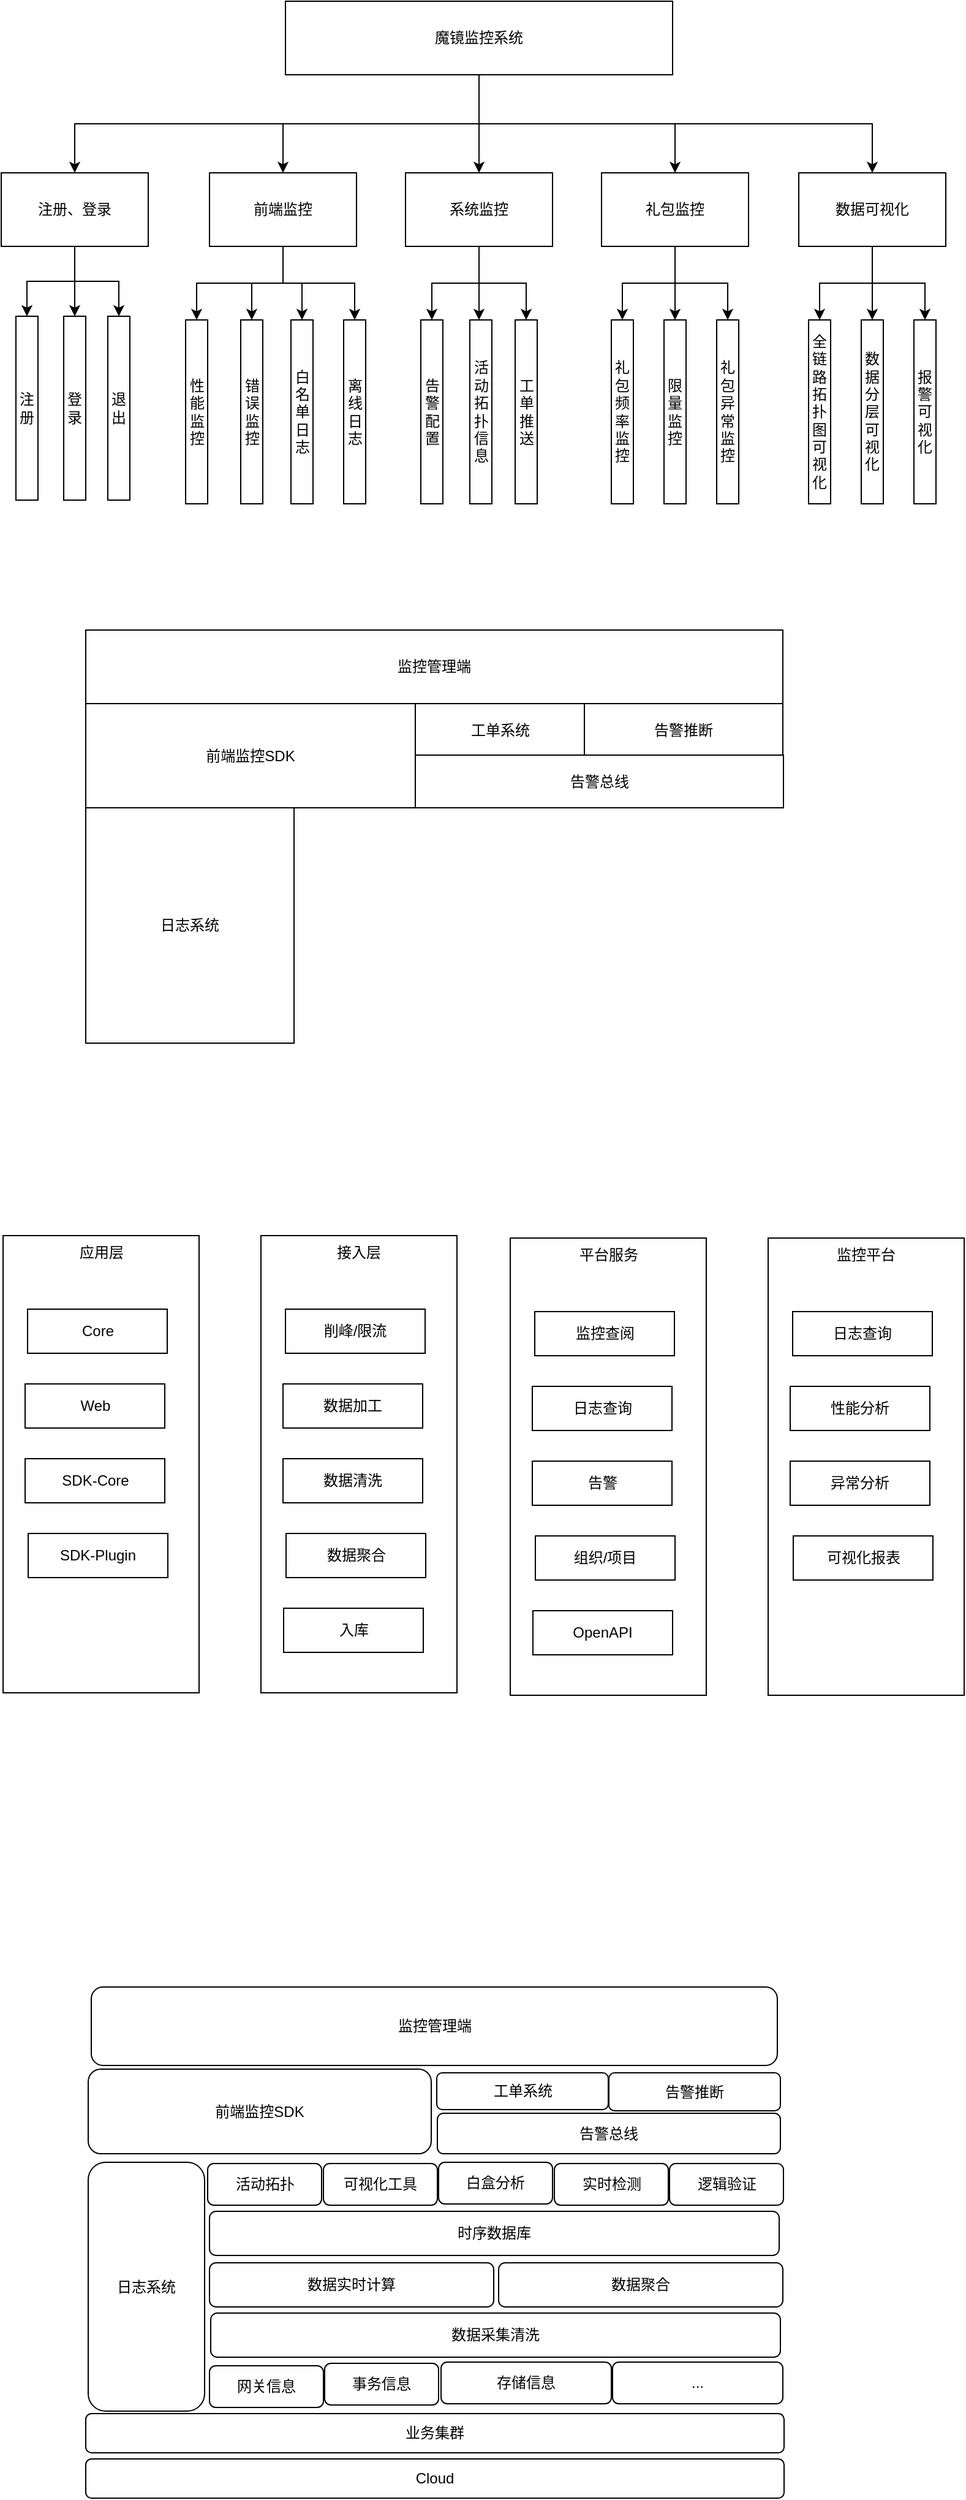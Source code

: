 <mxfile version="20.0.4" type="github">
  <diagram id="ojnK0p3J3MTXAop_F5v3" name="Page-1">
    <mxGraphModel dx="1422" dy="738" grid="0" gridSize="10" guides="1" tooltips="1" connect="0" arrows="1" fold="1" page="1" pageScale="1" pageWidth="827" pageHeight="1169" math="0" shadow="0">
      <root>
        <mxCell id="0" />
        <mxCell id="1" parent="0" />
        <mxCell id="l_XuRvR61M2AbJogMl1h-1" value="魔镜监控系统" style="rounded=0;whiteSpace=wrap;html=1;" parent="1" vertex="1">
          <mxGeometry x="264" y="207" width="316" height="60" as="geometry" />
        </mxCell>
        <mxCell id="l_XuRvR61M2AbJogMl1h-2" value="注册、登录" style="rounded=0;whiteSpace=wrap;html=1;" parent="1" vertex="1">
          <mxGeometry x="32" y="347" width="120" height="60" as="geometry" />
        </mxCell>
        <mxCell id="0k4BuSOVnENNucScM7A2-1" value="前端监控" style="rounded=0;whiteSpace=wrap;html=1;" parent="1" vertex="1">
          <mxGeometry x="202" y="347" width="120" height="60" as="geometry" />
        </mxCell>
        <mxCell id="0k4BuSOVnENNucScM7A2-8" value="" style="edgeStyle=elbowEdgeStyle;elbow=vertical;endArrow=classic;html=1;rounded=0;entryX=0.5;entryY=0;entryDx=0;entryDy=0;exitX=0.5;exitY=1;exitDx=0;exitDy=0;" parent="1" source="l_XuRvR61M2AbJogMl1h-1" target="l_XuRvR61M2AbJogMl1h-2" edge="1">
          <mxGeometry width="50" height="50" relative="1" as="geometry">
            <mxPoint x="326" y="266" as="sourcePoint" />
            <mxPoint x="273" y="517" as="targetPoint" />
          </mxGeometry>
        </mxCell>
        <mxCell id="0k4BuSOVnENNucScM7A2-9" value="系统监控" style="rounded=0;whiteSpace=wrap;html=1;" parent="1" vertex="1">
          <mxGeometry x="362" y="347" width="120" height="60" as="geometry" />
        </mxCell>
        <mxCell id="0k4BuSOVnENNucScM7A2-10" value="礼包监控" style="rounded=0;whiteSpace=wrap;html=1;" parent="1" vertex="1">
          <mxGeometry x="522" y="347" width="120" height="60" as="geometry" />
        </mxCell>
        <mxCell id="0k4BuSOVnENNucScM7A2-15" value="&lt;div style=&quot;font-size: 12px;&quot;&gt;白名单日志&lt;br style=&quot;font-size: 12px;&quot;&gt;&lt;/div&gt;" style="rounded=0;whiteSpace=wrap;html=1;verticalAlign=middle;horizontal=1;textDirection=rtl;align=center;fontSize=12;labelBackgroundColor=none;labelBorderColor=none;shadow=0;fontFamily=Helvetica;labelPosition=center;verticalLabelPosition=middle;" parent="1" vertex="1">
          <mxGeometry x="268.5" y="467" width="18" height="150" as="geometry" />
        </mxCell>
        <mxCell id="0k4BuSOVnENNucScM7A2-16" value="" style="edgeStyle=elbowEdgeStyle;elbow=vertical;endArrow=classic;html=1;exitX=0.5;exitY=1;exitDx=0;exitDy=0;entryX=0.5;entryY=0;entryDx=0;entryDy=0;rounded=0;" parent="1" source="0k4BuSOVnENNucScM7A2-1" target="0k4BuSOVnENNucScM7A2-15" edge="1">
          <mxGeometry width="50" height="50" relative="1" as="geometry">
            <mxPoint x="263" y="717" as="sourcePoint" />
            <mxPoint x="313" y="667" as="targetPoint" />
            <Array as="points">
              <mxPoint x="273" y="437" />
            </Array>
          </mxGeometry>
        </mxCell>
        <mxCell id="0k4BuSOVnENNucScM7A2-19" value="" style="edgeStyle=elbowEdgeStyle;elbow=vertical;endArrow=classic;html=1;rounded=0;" parent="1" source="0k4BuSOVnENNucScM7A2-1" target="0k4BuSOVnENNucScM7A2-27" edge="1">
          <mxGeometry width="50" height="50" relative="1" as="geometry">
            <mxPoint x="373" y="667" as="sourcePoint" />
            <mxPoint x="191" y="467" as="targetPoint" />
          </mxGeometry>
        </mxCell>
        <mxCell id="0k4BuSOVnENNucScM7A2-20" value="" style="edgeStyle=elbowEdgeStyle;elbow=vertical;endArrow=classic;html=1;rounded=0;" parent="1" source="0k4BuSOVnENNucScM7A2-1" target="0k4BuSOVnENNucScM7A2-26" edge="1">
          <mxGeometry width="50" height="50" relative="1" as="geometry">
            <mxPoint x="473" y="477" as="sourcePoint" />
            <mxPoint x="321" y="467" as="targetPoint" />
          </mxGeometry>
        </mxCell>
        <mxCell id="0k4BuSOVnENNucScM7A2-21" value="" style="edgeStyle=elbowEdgeStyle;elbow=vertical;endArrow=classic;html=1;rounded=0;" parent="1" source="0k4BuSOVnENNucScM7A2-1" target="0k4BuSOVnENNucScM7A2-30" edge="1">
          <mxGeometry width="50" height="50" relative="1" as="geometry">
            <mxPoint x="193" y="677" as="sourcePoint" />
            <mxPoint x="451" y="467" as="targetPoint" />
          </mxGeometry>
        </mxCell>
        <mxCell id="0k4BuSOVnENNucScM7A2-22" value="" style="edgeStyle=elbowEdgeStyle;elbow=vertical;endArrow=classic;html=1;rounded=0;" parent="1" source="l_XuRvR61M2AbJogMl1h-1" target="0k4BuSOVnENNucScM7A2-1" edge="1">
          <mxGeometry width="50" height="50" relative="1" as="geometry">
            <mxPoint x="153" y="657" as="sourcePoint" />
            <mxPoint x="203" y="607" as="targetPoint" />
          </mxGeometry>
        </mxCell>
        <mxCell id="0k4BuSOVnENNucScM7A2-23" value="" style="edgeStyle=elbowEdgeStyle;elbow=vertical;endArrow=classic;html=1;rounded=0;" parent="1" source="l_XuRvR61M2AbJogMl1h-1" target="0k4BuSOVnENNucScM7A2-9" edge="1">
          <mxGeometry width="50" height="50" relative="1" as="geometry">
            <mxPoint x="203" y="647" as="sourcePoint" />
            <mxPoint x="253" y="597" as="targetPoint" />
          </mxGeometry>
        </mxCell>
        <mxCell id="0k4BuSOVnENNucScM7A2-24" value="" style="edgeStyle=elbowEdgeStyle;elbow=vertical;endArrow=classic;html=1;rounded=0;" parent="1" source="l_XuRvR61M2AbJogMl1h-1" target="0k4BuSOVnENNucScM7A2-10" edge="1">
          <mxGeometry width="50" height="50" relative="1" as="geometry">
            <mxPoint x="213" y="677" as="sourcePoint" />
            <mxPoint x="263" y="627" as="targetPoint" />
          </mxGeometry>
        </mxCell>
        <mxCell id="0k4BuSOVnENNucScM7A2-26" value="&lt;div style=&quot;font-size: 12px;&quot;&gt;性能监控&lt;br style=&quot;font-size: 12px;&quot;&gt;&lt;/div&gt;" style="rounded=0;whiteSpace=wrap;html=1;verticalAlign=middle;horizontal=1;textDirection=rtl;align=center;fontSize=12;labelBackgroundColor=none;labelBorderColor=none;shadow=0;fontFamily=Helvetica;labelPosition=center;verticalLabelPosition=middle;" parent="1" vertex="1">
          <mxGeometry x="182.5" y="467" width="18" height="150" as="geometry" />
        </mxCell>
        <mxCell id="0k4BuSOVnENNucScM7A2-27" value="&lt;div style=&quot;font-size: 12px;&quot;&gt;&lt;span style=&quot;font-size: 12px;&quot;&gt;错误监控&lt;/span&gt;&lt;br style=&quot;font-size: 12px;&quot;&gt;&lt;/div&gt;" style="rounded=0;whiteSpace=wrap;html=1;verticalAlign=middle;horizontal=1;textDirection=rtl;align=center;fontSize=12;labelBackgroundColor=none;labelBorderColor=none;shadow=0;fontFamily=Helvetica;labelPosition=center;verticalLabelPosition=middle;" parent="1" vertex="1">
          <mxGeometry x="227.5" y="467" width="18" height="150" as="geometry" />
        </mxCell>
        <mxCell id="0k4BuSOVnENNucScM7A2-30" value="&lt;div style=&quot;font-size: 12px;&quot;&gt;离线日志&lt;br style=&quot;font-size: 12px;&quot;&gt;&lt;/div&gt;" style="rounded=0;whiteSpace=wrap;html=1;verticalAlign=middle;horizontal=1;textDirection=rtl;align=center;fontSize=12;labelBackgroundColor=none;labelBorderColor=none;shadow=0;fontFamily=Helvetica;labelPosition=center;verticalLabelPosition=middle;" parent="1" vertex="1">
          <mxGeometry x="311.5" y="467" width="18" height="150" as="geometry" />
        </mxCell>
        <mxCell id="0k4BuSOVnENNucScM7A2-40" value="&lt;div style=&quot;font-size: 12px;&quot;&gt;工单推送&lt;/div&gt;" style="rounded=0;whiteSpace=wrap;html=1;verticalAlign=middle;horizontal=1;textDirection=rtl;align=center;fontSize=12;labelBackgroundColor=none;labelBorderColor=none;shadow=0;fontFamily=Helvetica;labelPosition=center;verticalLabelPosition=middle;" parent="1" vertex="1">
          <mxGeometry x="451.5" y="467" width="18" height="150" as="geometry" />
        </mxCell>
        <mxCell id="0k4BuSOVnENNucScM7A2-41" value="&lt;div style=&quot;font-size: 12px;&quot;&gt;告警配置&lt;br style=&quot;font-size: 12px;&quot;&gt;&lt;/div&gt;" style="rounded=0;whiteSpace=wrap;html=1;verticalAlign=middle;horizontal=1;textDirection=rtl;align=center;fontSize=12;labelBackgroundColor=none;labelBorderColor=none;shadow=0;fontFamily=Helvetica;labelPosition=center;verticalLabelPosition=middle;" parent="1" vertex="1">
          <mxGeometry x="374.5" y="467" width="18" height="150" as="geometry" />
        </mxCell>
        <mxCell id="0k4BuSOVnENNucScM7A2-42" value="&lt;div style=&quot;font-size: 12px;&quot;&gt;&lt;span style=&quot;font-size: 12px;&quot;&gt;活动拓扑信息&lt;/span&gt;&lt;br style=&quot;font-size: 12px;&quot;&gt;&lt;/div&gt;" style="rounded=0;whiteSpace=wrap;html=1;verticalAlign=middle;horizontal=1;textDirection=rtl;align=center;fontSize=12;labelBackgroundColor=none;labelBorderColor=none;shadow=0;fontFamily=Helvetica;labelPosition=center;verticalLabelPosition=middle;" parent="1" vertex="1">
          <mxGeometry x="414.5" y="467" width="18" height="150" as="geometry" />
        </mxCell>
        <mxCell id="0k4BuSOVnENNucScM7A2-47" value="" style="edgeStyle=elbowEdgeStyle;elbow=vertical;endArrow=classic;html=1;rounded=0;sketch=0;" parent="1" source="0k4BuSOVnENNucScM7A2-9" target="0k4BuSOVnENNucScM7A2-41" edge="1">
          <mxGeometry width="50" height="50" relative="1" as="geometry">
            <mxPoint x="33" y="667" as="sourcePoint" />
            <mxPoint x="83" y="617" as="targetPoint" />
          </mxGeometry>
        </mxCell>
        <mxCell id="0k4BuSOVnENNucScM7A2-48" value="" style="edgeStyle=elbowEdgeStyle;elbow=vertical;endArrow=classic;html=1;rounded=0;sketch=0;" parent="1" source="0k4BuSOVnENNucScM7A2-9" target="0k4BuSOVnENNucScM7A2-42" edge="1">
          <mxGeometry width="50" height="50" relative="1" as="geometry">
            <mxPoint x="133" y="747" as="sourcePoint" />
            <mxPoint x="183" y="697" as="targetPoint" />
            <Array as="points">
              <mxPoint x="416" y="467" />
            </Array>
          </mxGeometry>
        </mxCell>
        <mxCell id="0k4BuSOVnENNucScM7A2-49" value="" style="edgeStyle=elbowEdgeStyle;elbow=vertical;endArrow=classic;html=1;rounded=0;sketch=0;" parent="1" source="0k4BuSOVnENNucScM7A2-9" target="0k4BuSOVnENNucScM7A2-40" edge="1">
          <mxGeometry width="50" height="50" relative="1" as="geometry">
            <mxPoint x="73" y="707" as="sourcePoint" />
            <mxPoint x="123" y="657" as="targetPoint" />
          </mxGeometry>
        </mxCell>
        <mxCell id="0k4BuSOVnENNucScM7A2-51" value="&lt;div style=&quot;font-size: 12px;&quot;&gt;礼包异常监控&lt;/div&gt;" style="rounded=0;whiteSpace=wrap;html=1;verticalAlign=middle;horizontal=1;textDirection=rtl;align=center;fontSize=12;labelBackgroundColor=none;labelBorderColor=none;shadow=0;fontFamily=Helvetica;labelPosition=center;verticalLabelPosition=middle;" parent="1" vertex="1">
          <mxGeometry x="616" y="467" width="18" height="150" as="geometry" />
        </mxCell>
        <mxCell id="0k4BuSOVnENNucScM7A2-52" value="&lt;div style=&quot;font-size: 12px;&quot;&gt;礼包频率监控&lt;br style=&quot;font-size: 12px;&quot;&gt;&lt;/div&gt;" style="rounded=0;whiteSpace=wrap;html=1;verticalAlign=middle;horizontal=1;textDirection=rtl;align=center;fontSize=12;labelBackgroundColor=none;labelBorderColor=none;shadow=0;fontFamily=Helvetica;labelPosition=center;verticalLabelPosition=middle;" parent="1" vertex="1">
          <mxGeometry x="530" y="467" width="18" height="150" as="geometry" />
        </mxCell>
        <mxCell id="0k4BuSOVnENNucScM7A2-53" value="&lt;div style=&quot;font-size: 12px;&quot;&gt;&lt;span style=&quot;font-size: 12px;&quot;&gt;限量监控&lt;/span&gt;&lt;br style=&quot;font-size: 12px;&quot;&gt;&lt;/div&gt;" style="rounded=0;whiteSpace=wrap;html=1;verticalAlign=middle;horizontal=1;textDirection=rtl;align=center;fontSize=12;labelBackgroundColor=none;labelBorderColor=none;shadow=0;fontFamily=Helvetica;labelPosition=center;verticalLabelPosition=middle;" parent="1" vertex="1">
          <mxGeometry x="573" y="467" width="18" height="150" as="geometry" />
        </mxCell>
        <mxCell id="0k4BuSOVnENNucScM7A2-54" value="" style="edgeStyle=elbowEdgeStyle;elbow=vertical;endArrow=classic;html=1;rounded=0;sketch=0;" parent="1" source="0k4BuSOVnENNucScM7A2-10" target="0k4BuSOVnENNucScM7A2-52" edge="1">
          <mxGeometry width="50" height="50" relative="1" as="geometry">
            <mxPoint x="33" y="647" as="sourcePoint" />
            <mxPoint x="83" y="597" as="targetPoint" />
          </mxGeometry>
        </mxCell>
        <mxCell id="0k4BuSOVnENNucScM7A2-58" value="" style="edgeStyle=elbowEdgeStyle;elbow=vertical;endArrow=classic;html=1;rounded=0;sketch=0;" parent="1" source="0k4BuSOVnENNucScM7A2-10" target="0k4BuSOVnENNucScM7A2-53" edge="1">
          <mxGeometry width="50" height="50" relative="1" as="geometry">
            <mxPoint x="-7" y="597" as="sourcePoint" />
            <mxPoint x="43" y="547" as="targetPoint" />
          </mxGeometry>
        </mxCell>
        <mxCell id="0k4BuSOVnENNucScM7A2-59" value="" style="edgeStyle=elbowEdgeStyle;elbow=vertical;endArrow=classic;html=1;rounded=0;sketch=0;" parent="1" source="0k4BuSOVnENNucScM7A2-10" target="0k4BuSOVnENNucScM7A2-51" edge="1">
          <mxGeometry width="50" height="50" relative="1" as="geometry">
            <mxPoint x="-37" y="567" as="sourcePoint" />
            <mxPoint x="13" y="517" as="targetPoint" />
          </mxGeometry>
        </mxCell>
        <mxCell id="0k4BuSOVnENNucScM7A2-61" value="&lt;div style=&quot;font-size: 12px;&quot;&gt;登录&lt;br style=&quot;font-size: 12px;&quot;&gt;&lt;/div&gt;" style="rounded=0;whiteSpace=wrap;html=1;verticalAlign=middle;horizontal=1;textDirection=rtl;align=center;fontSize=12;labelBackgroundColor=none;labelBorderColor=none;shadow=0;fontFamily=Helvetica;labelPosition=center;verticalLabelPosition=middle;" parent="1" vertex="1">
          <mxGeometry x="83" y="464" width="18" height="150" as="geometry" />
        </mxCell>
        <mxCell id="0k4BuSOVnENNucScM7A2-62" value="&lt;div style=&quot;font-size: 12px;&quot;&gt;&lt;span style=&quot;font-size: 12px;&quot;&gt;退出&lt;/span&gt;&lt;br style=&quot;font-size: 12px;&quot;&gt;&lt;/div&gt;" style="rounded=0;whiteSpace=wrap;html=1;verticalAlign=middle;horizontal=1;textDirection=rtl;align=center;fontSize=12;labelBackgroundColor=none;labelBorderColor=none;shadow=0;fontFamily=Helvetica;labelPosition=center;verticalLabelPosition=middle;" parent="1" vertex="1">
          <mxGeometry x="119" y="464" width="18" height="150" as="geometry" />
        </mxCell>
        <mxCell id="0k4BuSOVnENNucScM7A2-67" value="" style="edgeStyle=elbowEdgeStyle;elbow=vertical;endArrow=classic;html=1;rounded=0;sketch=0;" parent="1" source="l_XuRvR61M2AbJogMl1h-2" target="0k4BuSOVnENNucScM7A2-61" edge="1">
          <mxGeometry width="50" height="50" relative="1" as="geometry">
            <mxPoint x="13" y="307" as="sourcePoint" />
            <mxPoint x="63" y="257" as="targetPoint" />
          </mxGeometry>
        </mxCell>
        <mxCell id="0k4BuSOVnENNucScM7A2-68" value="" style="edgeStyle=elbowEdgeStyle;elbow=vertical;endArrow=classic;html=1;rounded=0;sketch=0;" parent="1" source="l_XuRvR61M2AbJogMl1h-2" target="0k4BuSOVnENNucScM7A2-62" edge="1">
          <mxGeometry width="50" height="50" relative="1" as="geometry">
            <mxPoint x="-47" y="327" as="sourcePoint" />
            <mxPoint x="3" y="277" as="targetPoint" />
          </mxGeometry>
        </mxCell>
        <mxCell id="fYWc9rKdTb6CDzyfWaW0-3" value="数据可视化" style="rounded=0;whiteSpace=wrap;html=1;" vertex="1" parent="1">
          <mxGeometry x="683" y="347" width="120" height="60" as="geometry" />
        </mxCell>
        <mxCell id="fYWc9rKdTb6CDzyfWaW0-4" value="" style="edgeStyle=elbowEdgeStyle;elbow=vertical;endArrow=classic;html=1;rounded=0;" edge="1" parent="1" source="l_XuRvR61M2AbJogMl1h-1" target="fYWc9rKdTb6CDzyfWaW0-3">
          <mxGeometry width="50" height="50" relative="1" as="geometry">
            <mxPoint x="213" y="677" as="sourcePoint" />
            <mxPoint x="263" y="627" as="targetPoint" />
          </mxGeometry>
        </mxCell>
        <mxCell id="fYWc9rKdTb6CDzyfWaW0-5" value="&lt;div style=&quot;font-size: 12px;&quot;&gt;报警可视化&lt;/div&gt;" style="rounded=0;whiteSpace=wrap;html=1;verticalAlign=middle;horizontal=1;textDirection=rtl;align=center;fontSize=12;labelBackgroundColor=none;labelBorderColor=none;shadow=0;fontFamily=Helvetica;labelPosition=center;verticalLabelPosition=middle;" vertex="1" parent="1">
          <mxGeometry x="777" y="467" width="18" height="150" as="geometry" />
        </mxCell>
        <mxCell id="fYWc9rKdTb6CDzyfWaW0-6" value="&lt;div style=&quot;font-size: 12px;&quot;&gt;全链路拓扑图可视化&lt;br style=&quot;font-size: 12px;&quot;&gt;&lt;/div&gt;" style="rounded=0;whiteSpace=wrap;html=1;verticalAlign=middle;horizontal=1;textDirection=rtl;align=center;fontSize=12;labelBackgroundColor=none;labelBorderColor=none;shadow=0;fontFamily=Helvetica;labelPosition=center;verticalLabelPosition=middle;" vertex="1" parent="1">
          <mxGeometry x="691" y="467" width="18" height="150" as="geometry" />
        </mxCell>
        <mxCell id="fYWc9rKdTb6CDzyfWaW0-7" value="&lt;div style=&quot;font-size: 12px;&quot;&gt;&lt;span style=&quot;font-size: 12px;&quot;&gt;数据分层可视化&lt;/span&gt;&lt;br style=&quot;font-size: 12px;&quot;&gt;&lt;/div&gt;" style="rounded=0;whiteSpace=wrap;html=1;verticalAlign=middle;horizontal=1;textDirection=rtl;align=center;fontSize=12;labelBackgroundColor=none;labelBorderColor=none;shadow=0;fontFamily=Helvetica;labelPosition=center;verticalLabelPosition=middle;" vertex="1" parent="1">
          <mxGeometry x="734" y="467" width="18" height="150" as="geometry" />
        </mxCell>
        <mxCell id="fYWc9rKdTb6CDzyfWaW0-9" value="" style="edgeStyle=elbowEdgeStyle;elbow=vertical;endArrow=classic;html=1;rounded=0;" edge="1" parent="1" source="fYWc9rKdTb6CDzyfWaW0-3" target="fYWc9rKdTb6CDzyfWaW0-6">
          <mxGeometry width="50" height="50" relative="1" as="geometry">
            <mxPoint x="423" y="707" as="sourcePoint" />
            <mxPoint x="473" y="657" as="targetPoint" />
          </mxGeometry>
        </mxCell>
        <mxCell id="fYWc9rKdTb6CDzyfWaW0-10" value="" style="edgeStyle=elbowEdgeStyle;elbow=vertical;endArrow=classic;html=1;rounded=0;" edge="1" parent="1" source="fYWc9rKdTb6CDzyfWaW0-3" target="fYWc9rKdTb6CDzyfWaW0-7">
          <mxGeometry width="50" height="50" relative="1" as="geometry">
            <mxPoint x="423" y="707" as="sourcePoint" />
            <mxPoint x="473" y="657" as="targetPoint" />
          </mxGeometry>
        </mxCell>
        <mxCell id="fYWc9rKdTb6CDzyfWaW0-11" value="" style="edgeStyle=elbowEdgeStyle;elbow=vertical;endArrow=classic;html=1;rounded=0;" edge="1" parent="1" source="fYWc9rKdTb6CDzyfWaW0-3" target="fYWc9rKdTb6CDzyfWaW0-5">
          <mxGeometry width="50" height="50" relative="1" as="geometry">
            <mxPoint x="423" y="707" as="sourcePoint" />
            <mxPoint x="473" y="657" as="targetPoint" />
          </mxGeometry>
        </mxCell>
        <mxCell id="fYWc9rKdTb6CDzyfWaW0-12" value="&lt;div style=&quot;font-size: 12px;&quot;&gt;注册&lt;br style=&quot;font-size: 12px;&quot;&gt;&lt;/div&gt;" style="rounded=0;whiteSpace=wrap;html=1;verticalAlign=middle;horizontal=1;textDirection=rtl;align=center;fontSize=12;labelBackgroundColor=none;labelBorderColor=none;shadow=0;fontFamily=Helvetica;labelPosition=center;verticalLabelPosition=middle;" vertex="1" parent="1">
          <mxGeometry x="44" y="464" width="18" height="150" as="geometry" />
        </mxCell>
        <mxCell id="fYWc9rKdTb6CDzyfWaW0-13" value="" style="edgeStyle=elbowEdgeStyle;elbow=vertical;endArrow=classic;html=1;rounded=0;sketch=0;" edge="1" parent="1" source="l_XuRvR61M2AbJogMl1h-2" target="fYWc9rKdTb6CDzyfWaW0-12">
          <mxGeometry width="50" height="50" relative="1" as="geometry">
            <mxPoint x="13" y="307" as="sourcePoint" />
            <mxPoint x="63" y="257" as="targetPoint" />
          </mxGeometry>
        </mxCell>
        <mxCell id="fYWc9rKdTb6CDzyfWaW0-16" value="前端监控SDK" style="rounded=0;whiteSpace=wrap;html=1;" vertex="1" parent="1">
          <mxGeometry x="101" y="780" width="269" height="85" as="geometry" />
        </mxCell>
        <mxCell id="fYWc9rKdTb6CDzyfWaW0-17" value="工单系统" style="rounded=0;whiteSpace=wrap;html=1;" vertex="1" parent="1">
          <mxGeometry x="370" y="780" width="139" height="43" as="geometry" />
        </mxCell>
        <mxCell id="fYWc9rKdTb6CDzyfWaW0-18" value="告警推断" style="rounded=0;whiteSpace=wrap;html=1;" vertex="1" parent="1">
          <mxGeometry x="508" y="780" width="162" height="43" as="geometry" />
        </mxCell>
        <mxCell id="fYWc9rKdTb6CDzyfWaW0-19" value="告警总线" style="rounded=0;whiteSpace=wrap;html=1;" vertex="1" parent="1">
          <mxGeometry x="370" y="822" width="300.5" height="43" as="geometry" />
        </mxCell>
        <mxCell id="fYWc9rKdTb6CDzyfWaW0-21" value="应用层" style="rounded=0;whiteSpace=wrap;html=1;verticalAlign=top;" vertex="1" parent="1">
          <mxGeometry x="33.5" y="1214" width="160" height="373" as="geometry" />
        </mxCell>
        <mxCell id="fYWc9rKdTb6CDzyfWaW0-22" value="Core" style="rounded=0;whiteSpace=wrap;html=1;" vertex="1" parent="1">
          <mxGeometry x="53.5" y="1274" width="114" height="36" as="geometry" />
        </mxCell>
        <mxCell id="fYWc9rKdTb6CDzyfWaW0-25" value="Web" style="rounded=0;whiteSpace=wrap;html=1;" vertex="1" parent="1">
          <mxGeometry x="51.5" y="1335" width="114" height="36" as="geometry" />
        </mxCell>
        <mxCell id="fYWc9rKdTb6CDzyfWaW0-26" value="SDK-Core" style="rounded=0;whiteSpace=wrap;html=1;" vertex="1" parent="1">
          <mxGeometry x="51.5" y="1396" width="114" height="36" as="geometry" />
        </mxCell>
        <mxCell id="fYWc9rKdTb6CDzyfWaW0-27" value="SDK-Plugin" style="rounded=0;whiteSpace=wrap;html=1;" vertex="1" parent="1">
          <mxGeometry x="54" y="1457" width="114" height="36" as="geometry" />
        </mxCell>
        <mxCell id="fYWc9rKdTb6CDzyfWaW0-29" value="接入层" style="rounded=0;whiteSpace=wrap;html=1;verticalAlign=top;" vertex="1" parent="1">
          <mxGeometry x="244" y="1214" width="160" height="373" as="geometry" />
        </mxCell>
        <mxCell id="fYWc9rKdTb6CDzyfWaW0-30" value="削峰/限流" style="rounded=0;whiteSpace=wrap;html=1;" vertex="1" parent="1">
          <mxGeometry x="264" y="1274" width="114" height="36" as="geometry" />
        </mxCell>
        <mxCell id="fYWc9rKdTb6CDzyfWaW0-31" value="数据加工" style="rounded=0;whiteSpace=wrap;html=1;" vertex="1" parent="1">
          <mxGeometry x="262" y="1335" width="114" height="36" as="geometry" />
        </mxCell>
        <mxCell id="fYWc9rKdTb6CDzyfWaW0-32" value="数据清洗" style="rounded=0;whiteSpace=wrap;html=1;" vertex="1" parent="1">
          <mxGeometry x="262" y="1396" width="114" height="36" as="geometry" />
        </mxCell>
        <mxCell id="fYWc9rKdTb6CDzyfWaW0-33" value="数据聚合" style="rounded=0;whiteSpace=wrap;html=1;" vertex="1" parent="1">
          <mxGeometry x="264.5" y="1457" width="114" height="36" as="geometry" />
        </mxCell>
        <mxCell id="fYWc9rKdTb6CDzyfWaW0-34" value="入库" style="rounded=0;whiteSpace=wrap;html=1;" vertex="1" parent="1">
          <mxGeometry x="262.5" y="1518" width="114" height="36" as="geometry" />
        </mxCell>
        <mxCell id="fYWc9rKdTb6CDzyfWaW0-35" value="平台服务" style="rounded=0;whiteSpace=wrap;html=1;verticalAlign=top;" vertex="1" parent="1">
          <mxGeometry x="447.5" y="1216" width="160" height="373" as="geometry" />
        </mxCell>
        <mxCell id="fYWc9rKdTb6CDzyfWaW0-36" value="监控查阅" style="rounded=0;whiteSpace=wrap;html=1;" vertex="1" parent="1">
          <mxGeometry x="467.5" y="1276" width="114" height="36" as="geometry" />
        </mxCell>
        <mxCell id="fYWc9rKdTb6CDzyfWaW0-37" value="日志查询" style="rounded=0;whiteSpace=wrap;html=1;" vertex="1" parent="1">
          <mxGeometry x="465.5" y="1337" width="114" height="36" as="geometry" />
        </mxCell>
        <mxCell id="fYWc9rKdTb6CDzyfWaW0-38" value="告警" style="rounded=0;whiteSpace=wrap;html=1;" vertex="1" parent="1">
          <mxGeometry x="465.5" y="1398" width="114" height="36" as="geometry" />
        </mxCell>
        <mxCell id="fYWc9rKdTb6CDzyfWaW0-39" value="组织/项目" style="rounded=0;whiteSpace=wrap;html=1;" vertex="1" parent="1">
          <mxGeometry x="468" y="1459" width="114" height="36" as="geometry" />
        </mxCell>
        <mxCell id="fYWc9rKdTb6CDzyfWaW0-40" value="OpenAPI" style="rounded=0;whiteSpace=wrap;html=1;" vertex="1" parent="1">
          <mxGeometry x="466" y="1520" width="114" height="36" as="geometry" />
        </mxCell>
        <mxCell id="fYWc9rKdTb6CDzyfWaW0-41" value="监控平台" style="rounded=0;whiteSpace=wrap;html=1;verticalAlign=top;" vertex="1" parent="1">
          <mxGeometry x="658" y="1216" width="160" height="373" as="geometry" />
        </mxCell>
        <mxCell id="fYWc9rKdTb6CDzyfWaW0-42" value="日志查询" style="rounded=0;whiteSpace=wrap;html=1;" vertex="1" parent="1">
          <mxGeometry x="678" y="1276" width="114" height="36" as="geometry" />
        </mxCell>
        <mxCell id="fYWc9rKdTb6CDzyfWaW0-43" value="性能分析" style="rounded=0;whiteSpace=wrap;html=1;" vertex="1" parent="1">
          <mxGeometry x="676" y="1337" width="114" height="36" as="geometry" />
        </mxCell>
        <mxCell id="fYWc9rKdTb6CDzyfWaW0-44" value="异常分析" style="rounded=0;whiteSpace=wrap;html=1;" vertex="1" parent="1">
          <mxGeometry x="676" y="1398" width="114" height="36" as="geometry" />
        </mxCell>
        <mxCell id="fYWc9rKdTb6CDzyfWaW0-45" value="可视化报表" style="rounded=0;whiteSpace=wrap;html=1;" vertex="1" parent="1">
          <mxGeometry x="678.5" y="1459" width="114" height="36" as="geometry" />
        </mxCell>
        <mxCell id="fYWc9rKdTb6CDzyfWaW0-53" value="监控管理端" style="rounded=0;whiteSpace=wrap;html=1;" vertex="1" parent="1">
          <mxGeometry x="101" y="720" width="569" height="60" as="geometry" />
        </mxCell>
        <mxCell id="fYWc9rKdTb6CDzyfWaW0-54" value="日志系统" style="rounded=0;whiteSpace=wrap;html=1;" vertex="1" parent="1">
          <mxGeometry x="101" y="865" width="170" height="192" as="geometry" />
        </mxCell>
        <mxCell id="fYWc9rKdTb6CDzyfWaW0-55" value="监控管理端" style="rounded=1;whiteSpace=wrap;html=1;" vertex="1" parent="1">
          <mxGeometry x="105.5" y="1827" width="560" height="64" as="geometry" />
        </mxCell>
        <mxCell id="fYWc9rKdTb6CDzyfWaW0-56" value="前端监控SDK" style="rounded=1;whiteSpace=wrap;html=1;" vertex="1" parent="1">
          <mxGeometry x="103" y="1894" width="280" height="69" as="geometry" />
        </mxCell>
        <mxCell id="fYWc9rKdTb6CDzyfWaW0-57" value="工单系统" style="rounded=1;whiteSpace=wrap;html=1;" vertex="1" parent="1">
          <mxGeometry x="387.5" y="1897" width="140" height="30" as="geometry" />
        </mxCell>
        <mxCell id="fYWc9rKdTb6CDzyfWaW0-58" value="告警推断" style="rounded=1;whiteSpace=wrap;html=1;" vertex="1" parent="1">
          <mxGeometry x="528" y="1897" width="140" height="31" as="geometry" />
        </mxCell>
        <mxCell id="fYWc9rKdTb6CDzyfWaW0-59" value="告警总线" style="rounded=1;whiteSpace=wrap;html=1;" vertex="1" parent="1">
          <mxGeometry x="388" y="1930" width="280" height="33" as="geometry" />
        </mxCell>
        <mxCell id="fYWc9rKdTb6CDzyfWaW0-60" value="日志系统" style="rounded=1;whiteSpace=wrap;html=1;" vertex="1" parent="1">
          <mxGeometry x="103" y="1970" width="95" height="203" as="geometry" />
        </mxCell>
        <mxCell id="fYWc9rKdTb6CDzyfWaW0-61" value="活动拓扑" style="rounded=1;whiteSpace=wrap;html=1;" vertex="1" parent="1">
          <mxGeometry x="200.5" y="1971" width="93" height="34" as="geometry" />
        </mxCell>
        <mxCell id="fYWc9rKdTb6CDzyfWaW0-62" value="可视化工具" style="rounded=1;whiteSpace=wrap;html=1;" vertex="1" parent="1">
          <mxGeometry x="295" y="1971" width="93" height="34" as="geometry" />
        </mxCell>
        <mxCell id="fYWc9rKdTb6CDzyfWaW0-63" value="白盒分析" style="rounded=1;whiteSpace=wrap;html=1;" vertex="1" parent="1">
          <mxGeometry x="389" y="1970" width="93" height="34" as="geometry" />
        </mxCell>
        <mxCell id="fYWc9rKdTb6CDzyfWaW0-64" value="实时检测" style="rounded=1;whiteSpace=wrap;html=1;" vertex="1" parent="1">
          <mxGeometry x="483.5" y="1971" width="93" height="34" as="geometry" />
        </mxCell>
        <mxCell id="fYWc9rKdTb6CDzyfWaW0-65" value="逻辑验证" style="rounded=1;whiteSpace=wrap;html=1;" vertex="1" parent="1">
          <mxGeometry x="577.5" y="1971" width="93" height="34" as="geometry" />
        </mxCell>
        <mxCell id="fYWc9rKdTb6CDzyfWaW0-66" value="时序数据库" style="rounded=1;whiteSpace=wrap;html=1;" vertex="1" parent="1">
          <mxGeometry x="202" y="2010" width="465" height="36" as="geometry" />
        </mxCell>
        <mxCell id="fYWc9rKdTb6CDzyfWaW0-67" value="数据实时计算" style="rounded=1;whiteSpace=wrap;html=1;" vertex="1" parent="1">
          <mxGeometry x="202" y="2052" width="232" height="36" as="geometry" />
        </mxCell>
        <mxCell id="fYWc9rKdTb6CDzyfWaW0-68" value="数据聚合" style="rounded=1;whiteSpace=wrap;html=1;" vertex="1" parent="1">
          <mxGeometry x="438" y="2052" width="232" height="36" as="geometry" />
        </mxCell>
        <mxCell id="fYWc9rKdTb6CDzyfWaW0-71" value="数据采集清洗" style="rounded=1;whiteSpace=wrap;html=1;" vertex="1" parent="1">
          <mxGeometry x="203" y="2093" width="465" height="36" as="geometry" />
        </mxCell>
        <mxCell id="fYWc9rKdTb6CDzyfWaW0-72" value="网关信息" style="rounded=1;whiteSpace=wrap;html=1;" vertex="1" parent="1">
          <mxGeometry x="202" y="2136" width="93" height="34" as="geometry" />
        </mxCell>
        <mxCell id="fYWc9rKdTb6CDzyfWaW0-73" value="事务信息" style="rounded=1;whiteSpace=wrap;html=1;" vertex="1" parent="1">
          <mxGeometry x="296" y="2134" width="93" height="34" as="geometry" />
        </mxCell>
        <mxCell id="fYWc9rKdTb6CDzyfWaW0-75" value="存储信息" style="rounded=1;whiteSpace=wrap;html=1;" vertex="1" parent="1">
          <mxGeometry x="391" y="2133" width="139" height="34" as="geometry" />
        </mxCell>
        <mxCell id="fYWc9rKdTb6CDzyfWaW0-76" value="..." style="rounded=1;whiteSpace=wrap;html=1;" vertex="1" parent="1">
          <mxGeometry x="531" y="2133" width="139" height="34" as="geometry" />
        </mxCell>
        <mxCell id="fYWc9rKdTb6CDzyfWaW0-77" value="业务集群" style="rounded=1;whiteSpace=wrap;html=1;" vertex="1" parent="1">
          <mxGeometry x="101" y="2175" width="570" height="32" as="geometry" />
        </mxCell>
        <mxCell id="fYWc9rKdTb6CDzyfWaW0-78" value="Cloud" style="rounded=1;whiteSpace=wrap;html=1;" vertex="1" parent="1">
          <mxGeometry x="101" y="2212" width="570" height="32" as="geometry" />
        </mxCell>
      </root>
    </mxGraphModel>
  </diagram>
</mxfile>

